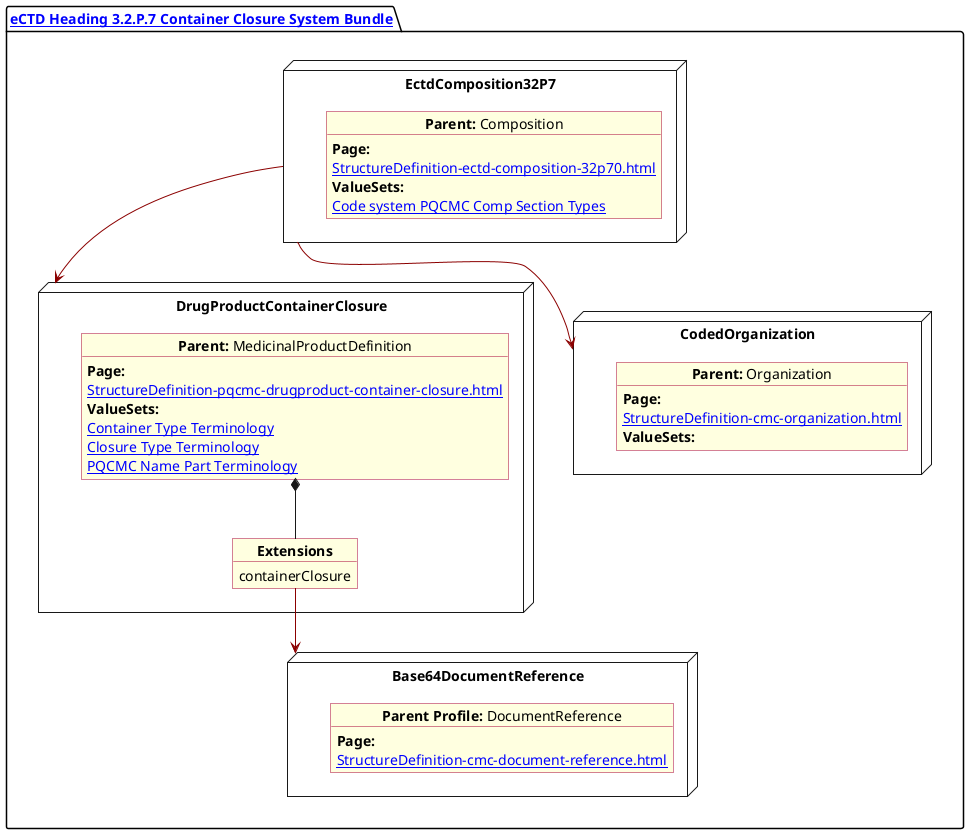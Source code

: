 @startuml ContainerClosure
allowmixing
'Mixed model of use case and object
skinparam svgDimensionStyle false
skinparam ObjectBackgroundColor LightYellow
skinparam ObjectBorderColor #A80036
skinparam activityDiamondBorderColor #A80036
skinparam activityDiamondBackgroundColor lawnGreen
skinparam ClassBorderThickness 4

package "[[StructureDefinition-cmc-ectd-document-32p70.html eCTD Heading 3.2.P.7 Container Closure System Bundle]]" as NODES {

    node "EctdComposition32P7" as N1 {

        object "**Parent:** Composition" as obj1 {
            **Page:**
            [[StructureDefinition-ectd-composition-32p70.html]]
            **ValueSets:**
            [[ValueSet-cmc-comp-section-types-vs.html Code system PQCMC Comp Section Types]]
        }

    }
    node "DrugProductContainerClosure" as N21 {

        object "**Parent:** MedicinalProductDefinition" as obj22 {
            **Page:**
            [[StructureDefinition-pqcmc-drugproduct-container-closure.html]]
            **ValueSets:**
            [[ValueSet-pqcmc-container-type-terminology.html Container Type Terminology]]
            [[ValueSet-pqcmc-closure-type-terminology.html Closure Type Terminology]]
            [[ValueSet-pqcmc-name-part-terminology.html PQCMC Name Part Terminology]]
        }
        object "**Extensions**" as objEx {
            containerClosure
        }
        obj22 *-- objEx
    }
    node "Base64DocumentReference" as NB64 {

        object "**Parent Profile:** DocumentReference" as obj64 {

            **Page:**
            [[StructureDefinition-cmc-document-reference.html]]
        }

    }
    node "CodedOrganization" as NSO {

        object "**Parent:** Organization" as objAu {
            **Page:**
            [[StructureDefinition-cmc-organization.html]]
            **ValueSets:**
            
        }
    }
}

N1 -[#darkred]-> N21
N1 -[#darkred]-> NSO
objEx -[#darkred]-> NB64
@enduml